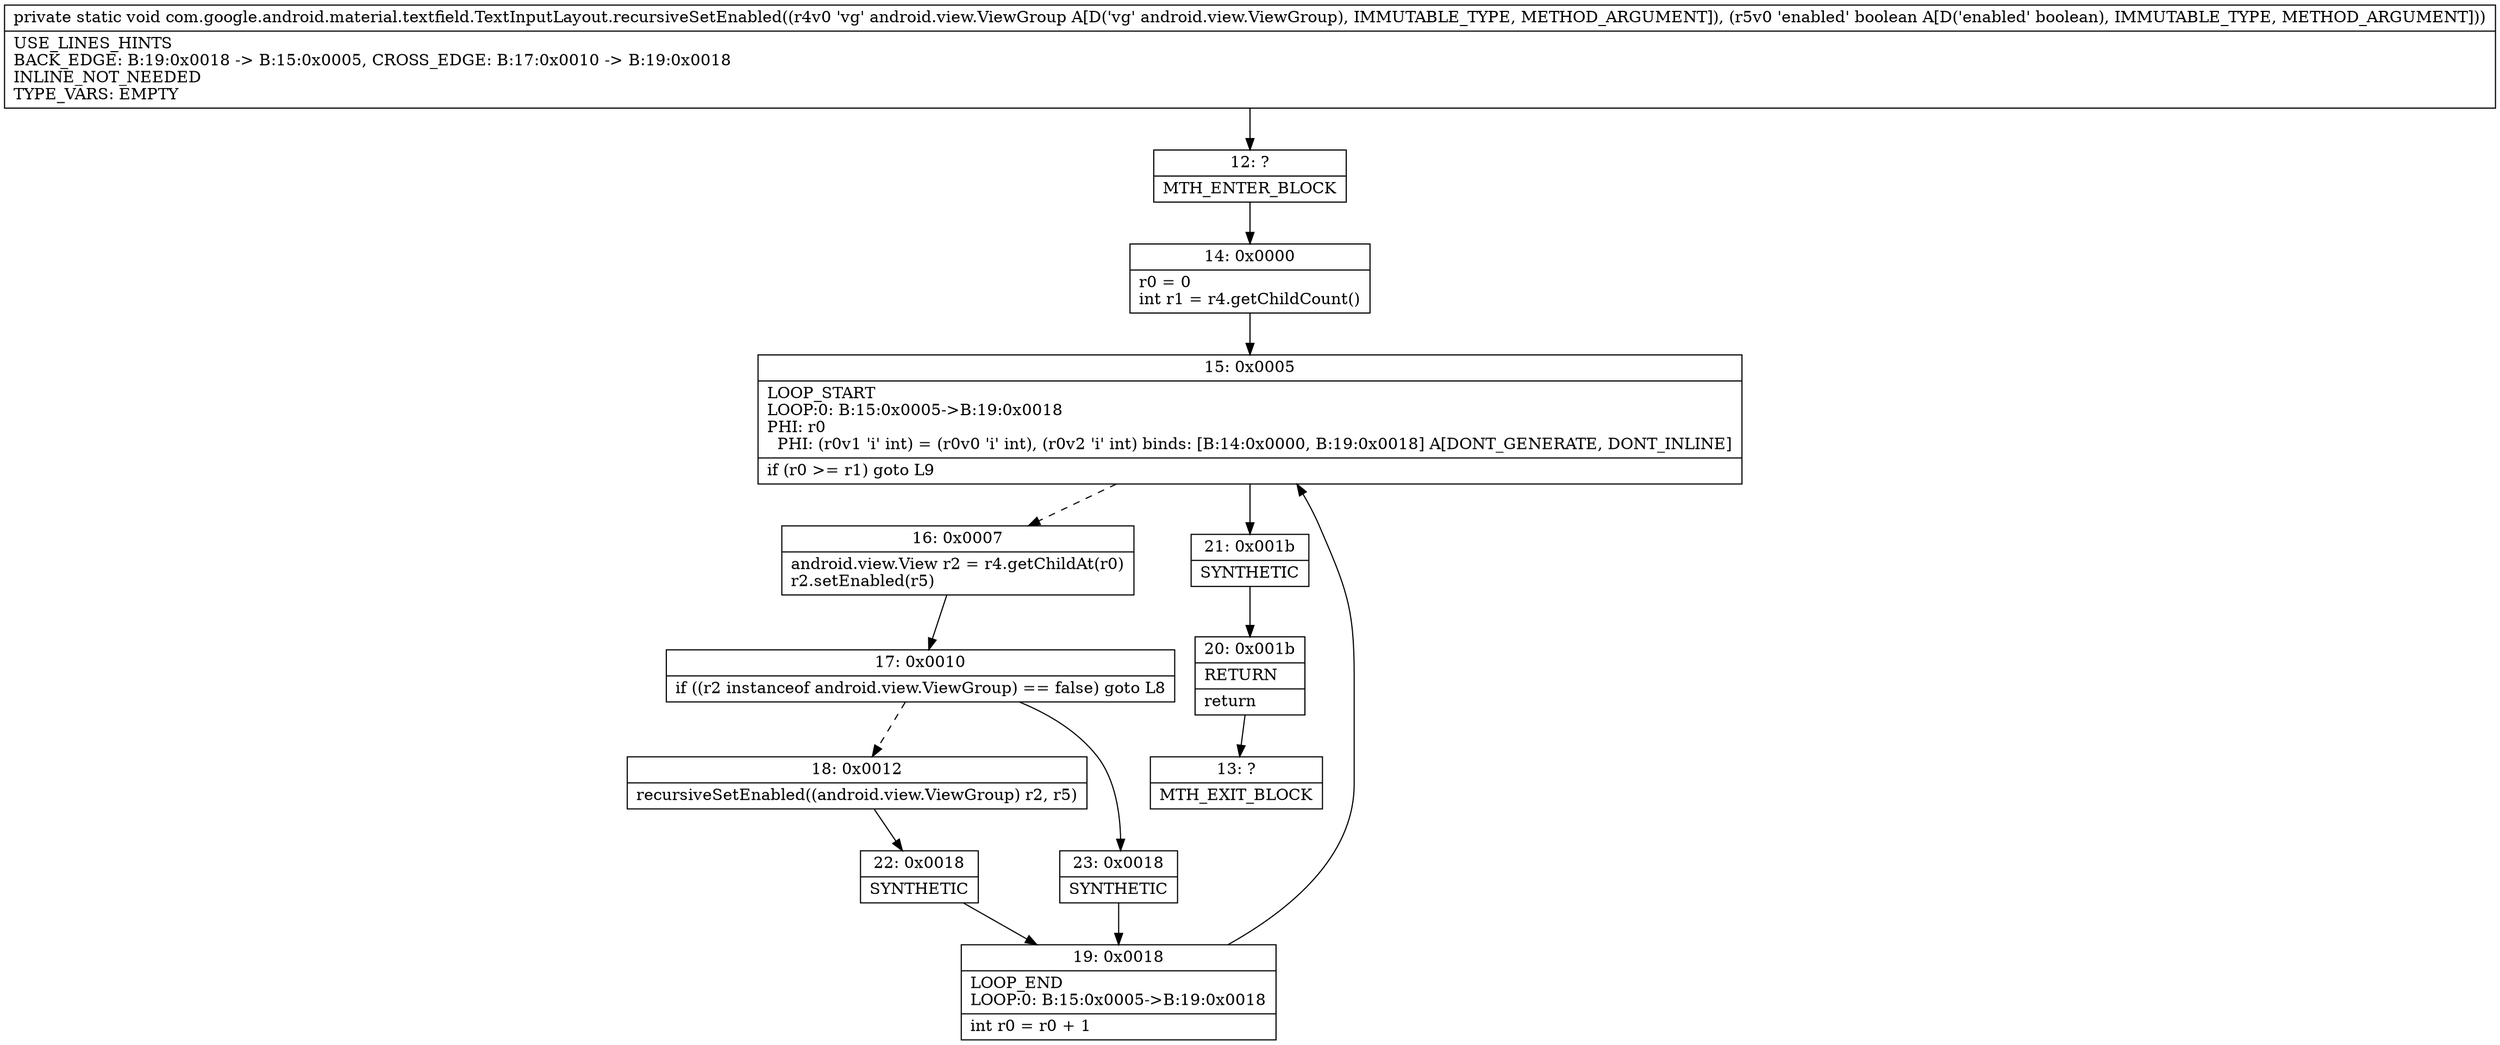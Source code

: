 digraph "CFG forcom.google.android.material.textfield.TextInputLayout.recursiveSetEnabled(Landroid\/view\/ViewGroup;Z)V" {
Node_12 [shape=record,label="{12\:\ ?|MTH_ENTER_BLOCK\l}"];
Node_14 [shape=record,label="{14\:\ 0x0000|r0 = 0\lint r1 = r4.getChildCount()\l}"];
Node_15 [shape=record,label="{15\:\ 0x0005|LOOP_START\lLOOP:0: B:15:0x0005\-\>B:19:0x0018\lPHI: r0 \l  PHI: (r0v1 'i' int) = (r0v0 'i' int), (r0v2 'i' int) binds: [B:14:0x0000, B:19:0x0018] A[DONT_GENERATE, DONT_INLINE]\l|if (r0 \>= r1) goto L9\l}"];
Node_16 [shape=record,label="{16\:\ 0x0007|android.view.View r2 = r4.getChildAt(r0)\lr2.setEnabled(r5)\l}"];
Node_17 [shape=record,label="{17\:\ 0x0010|if ((r2 instanceof android.view.ViewGroup) == false) goto L8\l}"];
Node_18 [shape=record,label="{18\:\ 0x0012|recursiveSetEnabled((android.view.ViewGroup) r2, r5)\l}"];
Node_22 [shape=record,label="{22\:\ 0x0018|SYNTHETIC\l}"];
Node_19 [shape=record,label="{19\:\ 0x0018|LOOP_END\lLOOP:0: B:15:0x0005\-\>B:19:0x0018\l|int r0 = r0 + 1\l}"];
Node_23 [shape=record,label="{23\:\ 0x0018|SYNTHETIC\l}"];
Node_21 [shape=record,label="{21\:\ 0x001b|SYNTHETIC\l}"];
Node_20 [shape=record,label="{20\:\ 0x001b|RETURN\l|return\l}"];
Node_13 [shape=record,label="{13\:\ ?|MTH_EXIT_BLOCK\l}"];
MethodNode[shape=record,label="{private static void com.google.android.material.textfield.TextInputLayout.recursiveSetEnabled((r4v0 'vg' android.view.ViewGroup A[D('vg' android.view.ViewGroup), IMMUTABLE_TYPE, METHOD_ARGUMENT]), (r5v0 'enabled' boolean A[D('enabled' boolean), IMMUTABLE_TYPE, METHOD_ARGUMENT]))  | USE_LINES_HINTS\lBACK_EDGE: B:19:0x0018 \-\> B:15:0x0005, CROSS_EDGE: B:17:0x0010 \-\> B:19:0x0018\lINLINE_NOT_NEEDED\lTYPE_VARS: EMPTY\l}"];
MethodNode -> Node_12;Node_12 -> Node_14;
Node_14 -> Node_15;
Node_15 -> Node_16[style=dashed];
Node_15 -> Node_21;
Node_16 -> Node_17;
Node_17 -> Node_18[style=dashed];
Node_17 -> Node_23;
Node_18 -> Node_22;
Node_22 -> Node_19;
Node_19 -> Node_15;
Node_23 -> Node_19;
Node_21 -> Node_20;
Node_20 -> Node_13;
}

